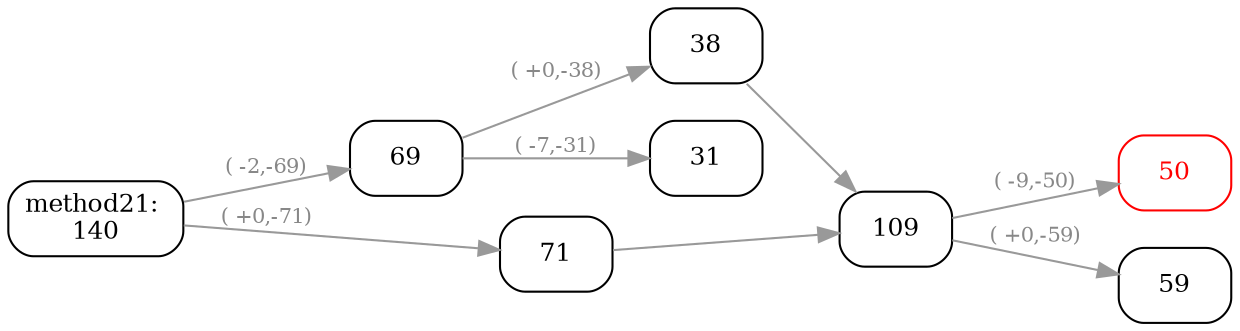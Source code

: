 // comment
digraph method21 {
	graph [rankdir=LR]
	node [color=black fontcolor=black fontsize=12 shape=box style=rounded]
	edge [color="#999999" fontcolor="#888888" fontsize=10]
	"21_00_0" [label="method21: 
140"]
	"21_1_1" [label=69]
	"21_1_2" [label=71]
	"21_00_0" -> "21_1_1" [label="( -2,-69)"]
	"21_00_0" -> "21_1_2" [label="( +0,-71)"]
	"21_2_1" [label=38]
	"21_2_2" [label=31]
	"21_1_1" -> "21_2_1" [label="( +0,-38)"]
	"21_1_1" -> "21_2_2" [label="( -7,-31)"]
	"21_2_3" [label=109]
	"21_2_1" -> "21_2_3"
	"21_1_2" -> "21_2_3"
	"21_3_1" [label=50 color=red fontcolor=red]
	"21_3_2" [label=59]
	"21_2_3" -> "21_3_1" [label="( -9,-50)"]
	"21_2_3" -> "21_3_2" [label="( +0,-59)"]
}

